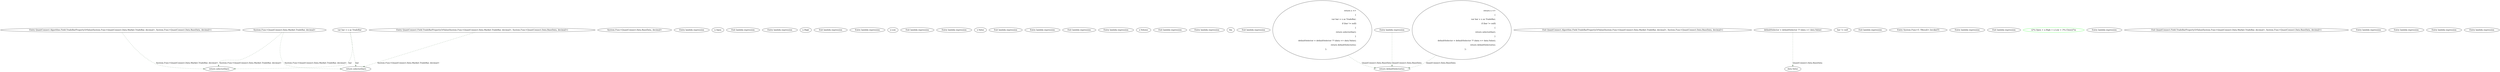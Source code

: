 digraph  {
n35 [label="System.Func<QuantConnect.Data.Market.TradeBar, decimal>", span=""];
n36 [label="System.Func<QuantConnect.Data.BaseData, decimal>", span=""];
n0 [cluster="lambda expression", label="Entry lambda expression", span="31-31"];
n1 [cluster="lambda expression", label="x.Open", span="31-31"];
n2 [cluster="lambda expression", label="Exit lambda expression", span="31-31"];
n3 [cluster="lambda expression", label="Entry lambda expression", span="39-39"];
n4 [cluster="lambda expression", label="x.High", span="39-39"];
n5 [cluster="lambda expression", label="Exit lambda expression", span="39-39"];
n6 [cluster="lambda expression", label="Entry lambda expression", span="47-47"];
n7 [cluster="lambda expression", label="x.Low", span="47-47"];
n8 [cluster="lambda expression", label="Exit lambda expression", span="47-47"];
n9 [cluster="lambda expression", label="Entry lambda expression", span="55-55"];
n10 [cluster="lambda expression", label="x.Value", span="55-55"];
n11 [cluster="lambda expression", label="Exit lambda expression", span="55-55"];
n12 [cluster="lambda expression", label="Entry lambda expression", span="65-65"];
n14 [cluster="lambda expression", label="Exit lambda expression", span="65-65"];
n15 [cluster="lambda expression", label="Entry lambda expression", span="74-74"];
n16 [cluster="lambda expression", label="x.Volume", span="74-74"];
n17 [cluster="lambda expression", label="Exit lambda expression", span="74-74"];
n18 [cluster="lambda expression", label="Entry lambda expression", span="74-74"];
n19 [cluster="lambda expression", label="0m", span="74-74"];
n20 [cluster="lambda expression", label="Exit lambda expression", span="74-74"];
n21 [cluster="QuantConnect.Algorithm.Field.TradeBarPropertyOrValue(System.Func<QuantConnect.Data.Market.TradeBar, decimal>, System.Func<QuantConnect.Data.BaseData, decimal>)", label="Entry QuantConnect.Algorithm.Field.TradeBarPropertyOrValue(System.Func<QuantConnect.Data.Market.TradeBar, decimal>, System.Func<QuantConnect.Data.BaseData, decimal>)", span="77-77"];
n22 [cluster="QuantConnect.Algorithm.Field.TradeBarPropertyOrValue(System.Func<QuantConnect.Data.Market.TradeBar, decimal>, System.Func<QuantConnect.Data.BaseData, decimal>)", label="return x =>\r\n            {\r\n                var bar = x as TradeBar;\r\n                if (bar != null)\r\n                {\r\n                    return selector(bar);\r\n                }\r\n                defaultSelector = defaultSelector ?? (data => data.Value);\r\n                return defaultSelector(x);\r\n            };", span="79-88"];
n27 [cluster="lambda expression", label="return selector(bar);", span="84-84"];
n23 [cluster="QuantConnect.Algorithm.Field.TradeBarPropertyOrValue(System.Func<QuantConnect.Data.Market.TradeBar, decimal>, System.Func<QuantConnect.Data.BaseData, decimal>)", label="Exit QuantConnect.Algorithm.Field.TradeBarPropertyOrValue(System.Func<QuantConnect.Data.Market.TradeBar, decimal>, System.Func<QuantConnect.Data.BaseData, decimal>)", span="77-77"];
n25 [cluster="lambda expression", label="var bar = x as TradeBar", span="81-81"];
n28 [cluster="lambda expression", label="defaultSelector = defaultSelector ?? (data => data.Value)", span="86-86"];
n29 [cluster="lambda expression", label="return defaultSelector(x);", span="87-87"];
n24 [cluster="lambda expression", label="Entry lambda expression", span="79-88"];
n26 [cluster="lambda expression", label="bar != null", span="82-82"];
n33 [cluster="lambda expression", label="data.Value", span="86-86"];
n30 [cluster="lambda expression", label="Exit lambda expression", span="79-88"];
n31 [cluster="System.Func<T, TResult>.Invoke(T)", label="Entry System.Func<T, TResult>.Invoke(T)", span="0-0"];
n32 [cluster="lambda expression", label="Entry lambda expression", span="86-86"];
n34 [cluster="lambda expression", label="Exit lambda expression", span="86-86"];
d13 [cluster="lambda expression", color=green, community=0, label="(2*x.Open + x.High + x.Low + 3*x.Close)/7m", prediction=0, span="63-63"];
d12 [cluster="lambda expression", label="Entry lambda expression", span="63-63"];
d21 [cluster="QuantConnect.Field.TradeBarPropertyOrValue(System.Func<QuantConnect.Data.Market.TradeBar, decimal>, System.Func<QuantConnect.Data.BaseData, decimal>)", label="Entry QuantConnect.Field.TradeBarPropertyOrValue(System.Func<QuantConnect.Data.Market.TradeBar, decimal>, System.Func<QuantConnect.Data.BaseData, decimal>)", span="74-74"];
d23 [cluster="QuantConnect.Field.TradeBarPropertyOrValue(System.Func<QuantConnect.Data.Market.TradeBar, decimal>, System.Func<QuantConnect.Data.BaseData, decimal>)", label="Exit QuantConnect.Field.TradeBarPropertyOrValue(System.Func<QuantConnect.Data.Market.TradeBar, decimal>, System.Func<QuantConnect.Data.BaseData, decimal>)", span="74-74"];
d22 [cluster="QuantConnect.Field.TradeBarPropertyOrValue(System.Func<QuantConnect.Data.Market.TradeBar, decimal>, System.Func<QuantConnect.Data.BaseData, decimal>)", label="return x =>\r\n            {\r\n                var bar = x as TradeBar;\r\n                if (bar != null)\r\n                {\r\n                    return selector(bar);\r\n                }\r\n                defaultSelector = defaultSelector ?? (data => data.Value);\r\n                return defaultSelector(x);\r\n            };", span="76-85"];
d27 [cluster="lambda expression", label="return selector(bar);", span="81-81"];
d0 [cluster="lambda expression", label="Entry lambda expression", span="31-31"];
d3 [cluster="lambda expression", label="Entry lambda expression", span="39-39"];
d6 [cluster="lambda expression", label="Entry lambda expression", span="47-47"];
d15 [cluster="lambda expression", label="Entry lambda expression", span="71-71"];
n35 -> n27  [color=darkseagreen4, key=1, label="System.Func<QuantConnect.Data.Market.TradeBar, decimal>", style=dashed];
n35 -> d27  [color=darkseagreen4, key=1, label="System.Func<QuantConnect.Data.Market.TradeBar, decimal>", style=dashed];
n21 -> n27  [color=darkseagreen4, key=1, label="System.Func<QuantConnect.Data.Market.TradeBar, decimal>", style=dashed];
n22 -> n29  [color=darkseagreen4, key=1, label="QuantConnect.Data.BaseData", style=dashed];
n25 -> n27  [color=darkseagreen4, key=1, label=bar, style=dashed];
n25 -> d27  [color=darkseagreen4, key=1, label=bar, style=dashed];
n28 -> n33  [color=darkseagreen4, key=1, label="QuantConnect.Data.BaseData", style=dashed];
n24 -> n29  [color=darkseagreen4, key=1, label="QuantConnect.Data.BaseData", style=dashed];
d21 -> d27  [color=darkseagreen4, key=1, label="System.Func<QuantConnect.Data.Market.TradeBar, decimal>", style=dashed];
d22 -> n29  [color=darkseagreen4, key=1, label="QuantConnect.Data.BaseData", style=dashed];
}
